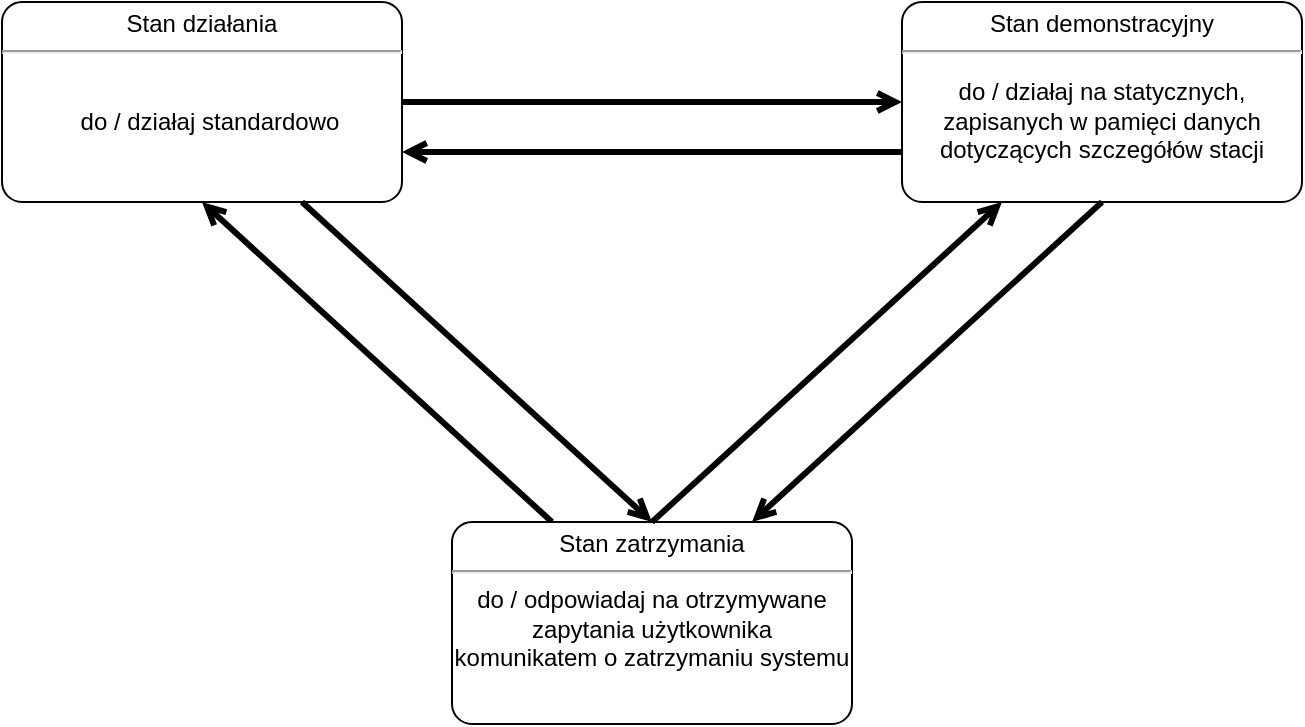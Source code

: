 <mxfile version="15.6.8" type="device" pages="4"><diagram id="zurdXbeq2Mb-sg2ezFU5" name="Page-1"><mxGraphModel dx="1422" dy="752" grid="1" gridSize="10" guides="1" tooltips="1" connect="1" arrows="1" fold="1" page="1" pageScale="1" pageWidth="827" pageHeight="1169" math="0" shadow="0"><root><mxCell id="0"/><mxCell id="1" parent="0"/><mxCell id="1fx2gcgWyDhE6fVweMPn-5" value="" style="rounded=1;orthogonalLoop=1;jettySize=auto;html=1;endArrow=open;endFill=0;strokeWidth=3;fontSize=12;entryX=0;entryY=0.5;entryDx=0;entryDy=0;entryPerimeter=0;exitX=1;exitY=0.5;exitDx=0;exitDy=0;exitPerimeter=0;" parent="1" source="1fx2gcgWyDhE6fVweMPn-3" target="1fx2gcgWyDhE6fVweMPn-6" edge="1"><mxGeometry relative="1" as="geometry"><mxPoint x="494" y="190" as="targetPoint"/><mxPoint x="330" y="180" as="sourcePoint"/></mxGeometry></mxCell><mxCell id="1fx2gcgWyDhE6fVweMPn-3" value="&lt;p style=&quot;margin: 0px ; margin-top: 4px ; text-align: center&quot;&gt;Stan działania&lt;br&gt;&lt;/p&gt;&lt;hr&gt;&lt;p&gt;&lt;/p&gt;&lt;p style=&quot;margin: 0px ; margin-left: 8px ; text-align: left&quot;&gt;&lt;br&gt;&lt;/p&gt;&lt;p style=&quot;margin: 0px 0px 0px 8px&quot; align=&quot;center&quot;&gt;do / działaj standardowo&lt;br&gt;&lt;/p&gt;" style="shape=mxgraph.sysml.simpleState;html=1;overflow=fill;whiteSpace=wrap;align=center;" parent="1" vertex="1"><mxGeometry x="89" y="140" width="200" height="100" as="geometry"/></mxCell><mxCell id="1fx2gcgWyDhE6fVweMPn-6" value="&lt;p style=&quot;margin: 0px ; margin-top: 4px ; text-align: center&quot;&gt;Stan demonstracyjny&lt;br&gt;&lt;/p&gt;&lt;hr&gt;&lt;p&gt;&lt;/p&gt;&lt;div align=&quot;center&quot;&gt;do / działaj na statycznych, zapisanych w pamięci danych dotyczących szczegółów stacji&lt;/div&gt;" style="shape=mxgraph.sysml.simpleState;html=1;overflow=fill;whiteSpace=wrap;align=center;" parent="1" vertex="1"><mxGeometry x="539" y="140" width="200" height="100" as="geometry"/></mxCell><mxCell id="1fx2gcgWyDhE6fVweMPn-9" value="" style="rounded=1;orthogonalLoop=1;jettySize=auto;html=1;endArrow=open;endFill=0;strokeWidth=3;fontSize=12;exitX=0.25;exitY=0;exitDx=0;exitDy=0;exitPerimeter=0;entryX=0.5;entryY=1;entryDx=0;entryDy=0;entryPerimeter=0;" parent="1" source="1fx2gcgWyDhE6fVweMPn-7" target="1fx2gcgWyDhE6fVweMPn-3" edge="1"><mxGeometry x="0.129" y="24" relative="1" as="geometry"><mxPoint x="-1" as="offset"/></mxGeometry></mxCell><mxCell id="1fx2gcgWyDhE6fVweMPn-7" value="&lt;p style=&quot;margin: 0px ; margin-top: 4px ; text-align: center&quot;&gt;Stan zatrzymania&lt;/p&gt;&lt;hr&gt;do / odpowiadaj na otrzymywane zapytania użytkownika&lt;div&gt;komunikatem o zatrzymaniu systemu&lt;/div&gt;" style="shape=mxgraph.sysml.simpleState;html=1;overflow=fill;whiteSpace=wrap;align=center;" parent="1" vertex="1"><mxGeometry x="314" y="400" width="200" height="101" as="geometry"/></mxCell><mxCell id="1fx2gcgWyDhE6fVweMPn-8" value="" style="rounded=1;orthogonalLoop=1;jettySize=auto;html=1;endArrow=open;endFill=0;strokeWidth=3;fontSize=12;entryX=0.75;entryY=0;entryDx=0;entryDy=0;entryPerimeter=0;exitX=0.5;exitY=1;exitDx=0;exitDy=0;exitPerimeter=0;" parent="1" source="1fx2gcgWyDhE6fVweMPn-6" target="1fx2gcgWyDhE6fVweMPn-7" edge="1"><mxGeometry x="-0.143" y="26" relative="1" as="geometry"><mxPoint x="464" y="200" as="targetPoint"/><mxPoint x="384" y="200" as="sourcePoint"/><mxPoint as="offset"/></mxGeometry></mxCell><mxCell id="sGEqOvzx0EAbOLKnuhFF-1" value="" style="rounded=1;orthogonalLoop=1;jettySize=auto;html=1;endArrow=open;endFill=0;strokeWidth=3;fontSize=12;entryX=0.25;entryY=1;entryDx=0;entryDy=0;entryPerimeter=0;exitX=0.5;exitY=0;exitDx=0;exitDy=0;exitPerimeter=0;horizontal=1;" parent="1" source="1fx2gcgWyDhE6fVweMPn-7" target="1fx2gcgWyDhE6fVweMPn-6" edge="1"><mxGeometry x="0.157" y="24" relative="1" as="geometry"><mxPoint x="549" y="180" as="targetPoint"/><mxPoint x="299" y="182.5" as="sourcePoint"/><mxPoint x="-1" as="offset"/></mxGeometry></mxCell><mxCell id="sGEqOvzx0EAbOLKnuhFF-3" value="" style="rounded=1;orthogonalLoop=1;jettySize=auto;html=1;endArrow=open;endFill=0;strokeWidth=3;fontSize=12;entryX=1;entryY=0.75;entryDx=0;entryDy=0;entryPerimeter=0;exitX=0;exitY=0.75;exitDx=0;exitDy=0;exitPerimeter=0;" parent="1" source="1fx2gcgWyDhE6fVweMPn-6" target="1fx2gcgWyDhE6fVweMPn-3" edge="1"><mxGeometry relative="1" as="geometry"><mxPoint x="549" y="180" as="targetPoint"/><mxPoint x="299" y="180" as="sourcePoint"/></mxGeometry></mxCell><mxCell id="sGEqOvzx0EAbOLKnuhFF-5" value="" style="rounded=1;orthogonalLoop=1;jettySize=auto;html=1;endArrow=open;endFill=0;strokeWidth=3;fontSize=12;entryX=0.5;entryY=0;entryDx=0;entryDy=0;entryPerimeter=0;exitX=0.75;exitY=1;exitDx=0;exitDy=0;exitPerimeter=0;" parent="1" source="1fx2gcgWyDhE6fVweMPn-3" target="1fx2gcgWyDhE6fVweMPn-7" edge="1"><mxGeometry x="-0.268" y="27" relative="1" as="geometry"><mxPoint x="474" y="410" as="targetPoint"/><mxPoint x="649" y="270" as="sourcePoint"/><mxPoint as="offset"/></mxGeometry></mxCell></root></mxGraphModel></diagram><diagram name="Zamówienie" id="HH_i5cNRnfnZwxnmjGR4"><mxGraphModel dx="1422" dy="763" grid="1" gridSize="10" guides="1" tooltips="1" connect="1" arrows="1" fold="1" page="1" pageScale="1" pageWidth="850" pageHeight="1100" math="0" shadow="0"><root><mxCell id="0"/><mxCell id="1" parent="0"/><mxCell id="8_Uiy-fzDY8Z_N_9lEr2-1" value="" style="ellipse;fillColor=#000000;strokeColor=none;" parent="1" vertex="1"><mxGeometry x="80" y="155" width="30" height="30" as="geometry"/></mxCell><mxCell id="8_Uiy-fzDY8Z_N_9lEr2-2" value="" style="ellipse;html=1;shape=endState;fillColor=#000000;strokeColor=#000000;" parent="1" vertex="1"><mxGeometry x="130" y="280" width="30" height="30" as="geometry"/></mxCell><mxCell id="8_Uiy-fzDY8Z_N_9lEr2-11" value="&lt;p style=&quot;margin: 0px ; margin-top: 4px ; text-align: center&quot;&gt;Utworzone&lt;/p&gt;&lt;hr&gt;&lt;p&gt;&lt;/p&gt;&lt;p style=&quot;margin: 0px ; margin-left: 8px ; text-align: left&quot;&gt;do / wyświetl zamówienie klientowi&lt;br&gt;&lt;/p&gt;" style="shape=mxgraph.sysml.simpleState;html=1;overflow=fill;whiteSpace=wrap;align=center;" parent="1" vertex="1"><mxGeometry x="250" y="120" width="200" height="100" as="geometry"/></mxCell><mxCell id="8_Uiy-fzDY8Z_N_9lEr2-14" value="Utwórz zamówienie" style="edgeStyle=orthogonalEdgeStyle;html=1;endArrow=open;endSize=12;strokeWidth=3;verticalAlign=bottom;exitX=1;exitY=0.5;exitDx=0;exitDy=0;fontSize=13;" parent="1" source="8_Uiy-fzDY8Z_N_9lEr2-1" target="8_Uiy-fzDY8Z_N_9lEr2-11" edge="1"><mxGeometry x="-0.077" y="5" width="160" relative="1" as="geometry"><mxPoint x="140" y="149.5" as="sourcePoint"/><mxPoint x="300" y="149.5" as="targetPoint"/><mxPoint as="offset"/></mxGeometry></mxCell><mxCell id="8_Uiy-fzDY8Z_N_9lEr2-16" value="Zamówienie" style="text;html=1;strokeColor=none;fillColor=none;align=center;verticalAlign=middle;whiteSpace=wrap;rounded=0;fontStyle=1;fontSize=20;" parent="1" vertex="1"><mxGeometry x="405" y="60" width="40" height="20" as="geometry"/></mxCell><mxCell id="8_Uiy-fzDY8Z_N_9lEr2-17" value="&lt;p style=&quot;margin: 4px 0px 0px ; text-align: center ; font-size: 12px&quot;&gt;Przyjęte do realizacji&lt;/p&gt;&lt;hr style=&quot;font-size: 12px&quot;&gt;&lt;p style=&quot;font-size: 12px&quot;&gt;&lt;/p&gt;&lt;p style=&quot;margin: 0px 0px 0px 8px ; text-align: left ; font-size: 12px&quot;&gt;entry / StanZamówienia = Realizowane&lt;br&gt;&lt;/p&gt;&lt;p style=&quot;margin: 0px 0px 0px 8px ; text-align: left ; font-size: 12px&quot;&gt;do / wyświetl jako realizowane&lt;br&gt;&lt;/p&gt;" style="shape=mxgraph.sysml.simpleState;html=1;overflow=fill;whiteSpace=wrap;align=center;fontSize=12;" parent="1" vertex="1"><mxGeometry x="595" y="290" width="225" height="100" as="geometry"/></mxCell><mxCell id="8_Uiy-fzDY8Z_N_9lEr2-18" value="&lt;p style=&quot;margin: 4px 0px 0px; text-align: center; font-size: 12px;&quot;&gt;Złożone&lt;/p&gt;&lt;hr style=&quot;font-size: 12px;&quot;&gt;&lt;p style=&quot;font-size: 12px;&quot;&gt;&lt;/p&gt;&lt;p style=&quot;margin: 0px 0px 0px 8px; text-align: left; font-size: 12px;&quot;&gt;entry / dodaj do bazy,&amp;nbsp;&lt;/p&gt;&lt;p style=&quot;margin: 0px 0px 0px 8px; text-align: left; font-size: 12px;&quot;&gt;StanZamówienia = Niezrealizowane&lt;br style=&quot;font-size: 12px;&quot;&gt;do / wyświetl jako oczekujące&lt;br style=&quot;font-size: 12px;&quot;&gt;&lt;/p&gt;" style="shape=mxgraph.sysml.simpleState;html=1;overflow=fill;whiteSpace=wrap;align=center;fontSize=12;" parent="1" vertex="1"><mxGeometry x="600" y="120" width="220" height="100" as="geometry"/></mxCell><mxCell id="8_Uiy-fzDY8Z_N_9lEr2-19" value="Wyślij zamówienie" style="edgeStyle=none;html=1;endArrow=open;endSize=12;strokeWidth=3;verticalAlign=bottom;fontSize=13;" parent="1" source="8_Uiy-fzDY8Z_N_9lEr2-11" target="8_Uiy-fzDY8Z_N_9lEr2-18" edge="1"><mxGeometry x="-0.053" width="160" relative="1" as="geometry"><mxPoint x="430" y="149.5" as="sourcePoint"/><mxPoint x="590.0" y="149.5" as="targetPoint"/><mxPoint as="offset"/></mxGeometry></mxCell><mxCell id="8_Uiy-fzDY8Z_N_9lEr2-20" value="Anuluj zamówienie" style="edgeStyle=orthogonalEdgeStyle;html=1;endArrow=open;endSize=12;strokeWidth=3;verticalAlign=bottom;fontSize=13;" parent="1" source="8_Uiy-fzDY8Z_N_9lEr2-11" target="8_Uiy-fzDY8Z_N_9lEr2-2" edge="1"><mxGeometry x="0.184" width="160" relative="1" as="geometry"><mxPoint x="430" y="190" as="sourcePoint"/><mxPoint x="590.0" y="190" as="targetPoint"/><Array as="points"><mxPoint x="360" y="295"/></Array><mxPoint as="offset"/></mxGeometry></mxCell><mxCell id="8_Uiy-fzDY8Z_N_9lEr2-22" value="Odbierz zamówienie" style="edgeStyle=none;html=1;endArrow=open;endSize=12;strokeWidth=3;verticalAlign=bottom;fontSize=13;entryX=0.5;entryY=0;entryDx=0;entryDy=0;entryPerimeter=0;" parent="1" target="8_Uiy-fzDY8Z_N_9lEr2-17" edge="1"><mxGeometry width="160" relative="1" as="geometry"><mxPoint x="705.0" y="220" as="sourcePoint"/><mxPoint x="590.0" y="330" as="targetPoint"/></mxGeometry></mxCell><mxCell id="8_Uiy-fzDY8Z_N_9lEr2-23" value="Odrzuć zamówienie" style="edgeStyle=orthogonalEdgeStyle;html=1;endArrow=open;endSize=12;strokeWidth=3;verticalAlign=bottom;fontSize=13;exitX=0;exitY=0.75;exitDx=0;exitDy=0;exitPerimeter=0;" parent="1" source="8_Uiy-fzDY8Z_N_9lEr2-18" target="8_Uiy-fzDY8Z_N_9lEr2-24" edge="1"><mxGeometry width="160" relative="1" as="geometry"><mxPoint x="430" y="230" as="sourcePoint"/><mxPoint x="130" y="310" as="targetPoint"/><Array as="points"><mxPoint x="520" y="195"/><mxPoint x="520" y="390"/></Array></mxGeometry></mxCell><mxCell id="8_Uiy-fzDY8Z_N_9lEr2-24" value="&lt;p style=&quot;margin: 4px 0px 0px ; text-align: center ; font-size: 12px&quot;&gt;Niezrealizowane&lt;/p&gt;&lt;hr style=&quot;font-size: 12px&quot;&gt;&lt;p style=&quot;font-size: 12px&quot;&gt;&lt;/p&gt;&lt;p style=&quot;margin: 0px 0px 0px 8px ; text-align: left ; font-size: 12px&quot;&gt;entry / StanZamówienia = Odrzucone,&lt;/p&gt;&lt;p style=&quot;margin: 0px 0px 0px 8px ; text-align: left ; font-size: 12px&quot;&gt;wysłanie powiadomienia&lt;/p&gt;&lt;p style=&quot;margin: 0px 0px 0px 8px ; text-align: left ; font-size: 12px&quot;&gt;do / wyświetl jako niezrealizowane&lt;br&gt;&lt;/p&gt;" style="shape=mxgraph.sysml.simpleState;html=1;overflow=fill;whiteSpace=wrap;align=center;fontSize=12;" parent="1" vertex="1"><mxGeometry x="240" y="350" width="220" height="100" as="geometry"/></mxCell><mxCell id="8_Uiy-fzDY8Z_N_9lEr2-25" value="&lt;p style=&quot;margin: 0px ; margin-top: 4px ; text-align: center&quot;&gt;Zrealizowane&lt;/p&gt;&lt;hr&gt;&lt;p&gt;&lt;/p&gt;&lt;p style=&quot;margin: 0px ; margin-left: 8px ; text-align: left&quot;&gt;entry / StanZamówienia = Zrealizowane&lt;br&gt;do / wyświetl jako zrealizowane&lt;br&gt;&lt;/p&gt;" style="shape=mxgraph.sysml.simpleState;html=1;overflow=fill;whiteSpace=wrap;align=center;fontSize=12;" parent="1" vertex="1"><mxGeometry x="240" y="470" width="220" height="100" as="geometry"/></mxCell><mxCell id="8_Uiy-fzDY8Z_N_9lEr2-26" value="Zrealizuj zamówienie" style="edgeStyle=orthogonalEdgeStyle;html=1;endArrow=open;endSize=12;strokeWidth=3;verticalAlign=bottom;fontSize=13;" parent="1" source="8_Uiy-fzDY8Z_N_9lEr2-17" target="8_Uiy-fzDY8Z_N_9lEr2-25" edge="1"><mxGeometry x="0.333" width="160" relative="1" as="geometry"><mxPoint x="430" y="430" as="sourcePoint"/><mxPoint x="590.0" y="430" as="targetPoint"/><Array as="points"><mxPoint x="705" y="520"/></Array><mxPoint as="offset"/></mxGeometry></mxCell><mxCell id="8_Uiy-fzDY8Z_N_9lEr2-27" value="Usuń z bazy" style="edgeStyle=orthogonalEdgeStyle;html=1;endArrow=open;endSize=12;strokeWidth=3;verticalAlign=bottom;fontSize=13;" parent="1" source="8_Uiy-fzDY8Z_N_9lEr2-24" target="8_Uiy-fzDY8Z_N_9lEr2-2" edge="1"><mxGeometry x="0.278" y="-15" width="160" relative="1" as="geometry"><mxPoint x="430" y="430" as="sourcePoint"/><mxPoint x="590.0" y="430" as="targetPoint"/><Array as="points"><mxPoint x="145" y="400"/></Array><mxPoint x="-15" y="-15" as="offset"/></mxGeometry></mxCell><mxCell id="8_Uiy-fzDY8Z_N_9lEr2-28" value="Usuń z bazy" style="edgeStyle=orthogonalEdgeStyle;html=1;endArrow=open;endSize=12;strokeWidth=3;verticalAlign=bottom;fontSize=12;" parent="1" source="8_Uiy-fzDY8Z_N_9lEr2-25" target="8_Uiy-fzDY8Z_N_9lEr2-2" edge="1"><mxGeometry width="160" relative="1" as="geometry"><mxPoint x="430" y="330" as="sourcePoint"/><mxPoint x="590.0" y="330" as="targetPoint"/><Array as="points"><mxPoint x="90" y="520"/><mxPoint x="90" y="295"/></Array></mxGeometry></mxCell><mxCell id="8_Uiy-fzDY8Z_N_9lEr2-29" value="Odrzuć zamówienie" style="edgeStyle=orthogonalEdgeStyle;html=1;endArrow=open;endSize=12;strokeWidth=3;verticalAlign=bottom;fontSize=13;entryX=1.004;entryY=0.646;entryDx=0;entryDy=0;entryPerimeter=0;" parent="1" source="8_Uiy-fzDY8Z_N_9lEr2-17" target="8_Uiy-fzDY8Z_N_9lEr2-24" edge="1"><mxGeometry width="160" relative="1" as="geometry"><mxPoint x="430" y="330" as="sourcePoint"/><mxPoint x="590.0" y="330" as="targetPoint"/><Array as="points"><mxPoint x="680" y="415"/></Array></mxGeometry></mxCell></root></mxGraphModel></diagram><diagram name="Restauracja" id="-pL8bpSA_VcWw9PatFZr"><mxGraphModel dx="1422" dy="763" grid="1" gridSize="10" guides="1" tooltips="1" connect="1" arrows="1" fold="1" page="1" pageScale="1" pageWidth="850" pageHeight="1100" math="0" shadow="0"><root><mxCell id="SqbrIzTWAQckG7j6Iwcm-0"/><mxCell id="SqbrIzTWAQckG7j6Iwcm-1" parent="SqbrIzTWAQckG7j6Iwcm-0"/><mxCell id="SqbrIzTWAQckG7j6Iwcm-2" value="" style="ellipse;fillColor=#000000;strokeColor=none;" parent="SqbrIzTWAQckG7j6Iwcm-1" vertex="1"><mxGeometry x="45" y="170" width="30" height="30" as="geometry"/></mxCell><mxCell id="SqbrIzTWAQckG7j6Iwcm-3" value="" style="ellipse;html=1;shape=endState;fillColor=#000000;strokeColor=#000000;" parent="SqbrIzTWAQckG7j6Iwcm-1" vertex="1"><mxGeometry x="775" y="170" width="30" height="30" as="geometry"/></mxCell><mxCell id="SqbrIzTWAQckG7j6Iwcm-4" value="&lt;p style=&quot;margin: 0px ; margin-top: 4px ; text-align: center&quot;&gt;Nieaktywna&lt;/p&gt;&lt;hr&gt;&lt;p&gt;&lt;/p&gt;&lt;p style=&quot;margin: 0px ; margin-left: 8px ; text-align: left&quot;&gt;entry / dodaj do bazy,&amp;nbsp;&lt;/p&gt;&lt;p style=&quot;margin: 0px ; margin-left: 8px ; text-align: left&quot;&gt;&lt;span&gt;Stan = Nieaktywna&lt;/span&gt;&lt;/p&gt;&lt;p style=&quot;margin: 0px ; margin-left: 8px ; text-align: left&quot;&gt;do / wyświetl jako do aktywacji adminowi&lt;/p&gt;&lt;p style=&quot;margin: 0px ; margin-left: 8px ; text-align: left&quot;&gt;exit / wyślij powiadomienie do restauracji&lt;/p&gt;" style="shape=mxgraph.sysml.simpleState;html=1;overflow=fill;whiteSpace=wrap;align=center;" parent="SqbrIzTWAQckG7j6Iwcm-1" vertex="1"><mxGeometry x="160" y="160" width="220" height="140" as="geometry"/></mxCell><mxCell id="SqbrIzTWAQckG7j6Iwcm-5" value="Dodaj restaurację" style="edgeStyle=orthogonalEdgeStyle;html=1;endArrow=open;endSize=12;strokeWidth=3;verticalAlign=bottom;exitX=1;exitY=0.5;exitDx=0;exitDy=0;fontSize=13;" parent="SqbrIzTWAQckG7j6Iwcm-1" source="SqbrIzTWAQckG7j6Iwcm-2" target="SqbrIzTWAQckG7j6Iwcm-4" edge="1"><mxGeometry x="-0.176" y="15" width="160" relative="1" as="geometry"><mxPoint x="145" y="269.5" as="sourcePoint"/><mxPoint x="305" y="269.5" as="targetPoint"/><mxPoint as="offset"/><Array as="points"><mxPoint x="175" y="185"/><mxPoint x="175" y="185"/></Array></mxGeometry></mxCell><mxCell id="SqbrIzTWAQckG7j6Iwcm-6" value="Restauracja" style="text;html=1;strokeColor=none;fillColor=none;align=center;verticalAlign=middle;whiteSpace=wrap;rounded=0;fontStyle=1;fontSize=20;labelPosition=center;verticalLabelPosition=middle;" parent="SqbrIzTWAQckG7j6Iwcm-1" vertex="1"><mxGeometry x="405" y="60" width="40" height="20" as="geometry"/></mxCell><mxCell id="SqbrIzTWAQckG7j6Iwcm-7" value="&lt;p style=&quot;margin: 4px 0px 0px ; text-align: center ; font-size: 12px&quot;&gt;Aktywna&lt;/p&gt;&lt;hr style=&quot;font-size: 12px&quot;&gt;&lt;p style=&quot;font-size: 12px&quot;&gt;&lt;/p&gt;&lt;p style=&quot;margin: 0px 0px 0px 8px ; text-align: left ; font-size: 12px&quot;&gt;entry / Stan = Aktywna&lt;/p&gt;&lt;p style=&quot;margin: 0px 0px 0px 8px ; text-align: left ; font-size: 12px&quot;&gt;do /&amp;nbsp; wyświetl klientom,&lt;br&gt;&lt;/p&gt;&lt;p style=&quot;margin: 0px 0px 0px 8px ; text-align: left ; font-size: 12px&quot;&gt;przyjmuj i realizuj zamówienia&lt;/p&gt;" style="shape=mxgraph.sysml.simpleState;html=1;overflow=fill;whiteSpace=wrap;align=center;fontSize=12;" parent="SqbrIzTWAQckG7j6Iwcm-1" vertex="1"><mxGeometry x="540.0" y="280" width="210" height="100" as="geometry"/></mxCell><mxCell id="SqbrIzTWAQckG7j6Iwcm-8" value="Aktywuj restaurację" style="edgeStyle=orthogonalEdgeStyle;html=1;endArrow=open;endSize=12;strokeWidth=3;verticalAlign=bottom;fontSize=13;labelBackgroundColor=none;" parent="SqbrIzTWAQckG7j6Iwcm-1" source="SqbrIzTWAQckG7j6Iwcm-4" target="SqbrIzTWAQckG7j6Iwcm-7" edge="1"><mxGeometry y="10" width="160" relative="1" as="geometry"><mxPoint x="345" y="310" as="sourcePoint"/><mxPoint x="595.0" y="269.5" as="targetPoint"/><mxPoint as="offset"/><Array as="points"><mxPoint x="470" y="290"/><mxPoint x="470" y="290"/></Array></mxGeometry></mxCell><mxCell id="SqbrIzTWAQckG7j6Iwcm-9" value="Zablokuj restaurację" style="edgeStyle=none;html=1;endArrow=open;endSize=12;strokeWidth=3;verticalAlign=bottom;fontSize=13;" parent="SqbrIzTWAQckG7j6Iwcm-1" source="SqbrIzTWAQckG7j6Iwcm-7" target="SqbrIzTWAQckG7j6Iwcm-11" edge="1"><mxGeometry x="0.333" y="-45" width="160" relative="1" as="geometry"><mxPoint x="375" y="460" as="sourcePoint"/><mxPoint x="535" y="460" as="targetPoint"/><mxPoint as="offset"/><Array as="points"><mxPoint x="645" y="400"/></Array></mxGeometry></mxCell><mxCell id="SqbrIzTWAQckG7j6Iwcm-10" value="&lt;div&gt;Usuń restaurację&lt;/div&gt;" style="edgeStyle=orthogonalEdgeStyle;html=1;endArrow=open;endSize=12;strokeWidth=3;verticalAlign=bottom;entryX=0.5;entryY=1;entryDx=0;entryDy=0;fontSize=13;" parent="SqbrIzTWAQckG7j6Iwcm-1" source="SqbrIzTWAQckG7j6Iwcm-7" target="SqbrIzTWAQckG7j6Iwcm-3" edge="1"><mxGeometry x="0.333" y="60" width="160" relative="1" as="geometry"><mxPoint x="735" y="250" as="sourcePoint"/><mxPoint x="895" y="250" as="targetPoint"/><mxPoint as="offset"/><Array as="points"><mxPoint x="790" y="340"/></Array></mxGeometry></mxCell><mxCell id="SqbrIzTWAQckG7j6Iwcm-11" value="&lt;p style=&quot;margin: 4px 0px 0px ; text-align: center ; font-size: 12px&quot;&gt;Zablokowana&lt;/p&gt;&lt;hr style=&quot;font-size: 12px&quot;&gt;&lt;p style=&quot;font-size: 12px&quot;&gt;&lt;/p&gt;&lt;p style=&quot;margin: 0px 0px 0px 8px ; text-align: left ; font-size: 12px&quot;&gt;entry / Stan = Zablokowana,&lt;/p&gt;&lt;p style=&quot;margin: 0px 0px 0px 8px ; text-align: left ; font-size: 12px&quot;&gt;wyślij powiadomienie do restauracji&lt;br&gt;&lt;/p&gt;&lt;p style=&quot;margin: 0px 0px 0px 8px ; text-align: left ; font-size: 12px&quot;&gt;exit / wyślij powiadomienie do restauracji&lt;/p&gt;" style="shape=mxgraph.sysml.simpleState;html=1;overflow=fill;whiteSpace=wrap;align=center;fontSize=12;" parent="SqbrIzTWAQckG7j6Iwcm-1" vertex="1"><mxGeometry x="540.0" y="440" width="210" height="100" as="geometry"/></mxCell><mxCell id="SqbrIzTWAQckG7j6Iwcm-12" value="&lt;div&gt;Usuń restaurację&lt;/div&gt;" style="edgeStyle=orthogonalEdgeStyle;html=1;endArrow=open;endSize=12;strokeWidth=3;verticalAlign=bottom;entryX=0;entryY=0.5;entryDx=0;entryDy=0;fontSize=13;" parent="SqbrIzTWAQckG7j6Iwcm-1" source="SqbrIzTWAQckG7j6Iwcm-4" target="SqbrIzTWAQckG7j6Iwcm-3" edge="1"><mxGeometry x="-0.333" width="160" relative="1" as="geometry"><mxPoint x="315" y="380" as="sourcePoint"/><mxPoint x="675" y="190" as="targetPoint"/><mxPoint as="offset"/><Array as="points"><mxPoint x="555" y="185"/><mxPoint x="555" y="185"/></Array></mxGeometry></mxCell><mxCell id="SqbrIzTWAQckG7j6Iwcm-13" value="" style="edgeStyle=orthogonalEdgeStyle;html=1;endArrow=open;endSize=12;strokeWidth=3;verticalAlign=bottom;entryX=0.5;entryY=1;entryDx=0;entryDy=0;fontSize=13;endFill=0;" parent="SqbrIzTWAQckG7j6Iwcm-1" source="SqbrIzTWAQckG7j6Iwcm-11" target="SqbrIzTWAQckG7j6Iwcm-3" edge="1"><mxGeometry x="-0.722" y="25" width="160" relative="1" as="geometry"><mxPoint x="745" y="480" as="sourcePoint"/><mxPoint x="905" y="480" as="targetPoint"/><Array as="points"><mxPoint x="790" y="500"/></Array><mxPoint x="-1" as="offset"/></mxGeometry></mxCell><mxCell id="SqbrIzTWAQckG7j6Iwcm-14" value="Dezaktywuj restaurację" style="edgeStyle=orthogonalEdgeStyle;html=1;endArrow=open;endSize=12;strokeWidth=3;verticalAlign=bottom;fontSize=13;" parent="SqbrIzTWAQckG7j6Iwcm-1" source="SqbrIzTWAQckG7j6Iwcm-7" target="SqbrIzTWAQckG7j6Iwcm-15" edge="1"><mxGeometry width="160" relative="1" as="geometry"><mxPoint x="375" y="440" as="sourcePoint"/><mxPoint x="375" y="480" as="targetPoint"/><Array as="points"><mxPoint x="530" y="350"/><mxPoint x="530" y="350"/></Array></mxGeometry></mxCell><mxCell id="SqbrIzTWAQckG7j6Iwcm-15" value="&lt;p style=&quot;margin: 4px 0px 0px; text-align: center; font-size: 12px;&quot;&gt;Dezaktywowana&lt;/p&gt;&lt;hr style=&quot;font-size: 12px;&quot;&gt;&lt;p style=&quot;font-size: 12px;&quot;&gt;&lt;/p&gt;&lt;p style=&quot;margin: 0px 0px 0px 8px; text-align: left; font-size: 12px;&quot;&gt;entry / Stan = Dezaktywowana&lt;br style=&quot;font-size: 12px;&quot;&gt;&lt;/p&gt;" style="shape=mxgraph.sysml.simpleState;html=1;overflow=fill;whiteSpace=wrap;align=center;fontSize=12;" parent="SqbrIzTWAQckG7j6Iwcm-1" vertex="1"><mxGeometry x="160" y="330" width="200" height="70" as="geometry"/></mxCell><mxCell id="SqbrIzTWAQckG7j6Iwcm-16" value="Aktywuj restaurację" style="edgeStyle=orthogonalEdgeStyle;html=1;endArrow=open;endSize=12;strokeWidth=3;verticalAlign=bottom;fontSize=13;" parent="SqbrIzTWAQckG7j6Iwcm-1" source="SqbrIzTWAQckG7j6Iwcm-15" target="SqbrIzTWAQckG7j6Iwcm-7" edge="1"><mxGeometry x="-0.038" y="-21" width="160" relative="1" as="geometry"><mxPoint x="325" y="390" as="sourcePoint"/><mxPoint x="505" y="330" as="targetPoint"/><Array as="points"><mxPoint x="510" y="365"/><mxPoint x="510" y="365"/></Array><mxPoint as="offset"/></mxGeometry></mxCell><mxCell id="SqbrIzTWAQckG7j6Iwcm-17" value="" style="edgeStyle=orthogonalEdgeStyle;html=1;endArrow=open;endSize=12;strokeWidth=3;verticalAlign=bottom;fontSize=13;endFill=0;entryX=0.5;entryY=1;entryDx=0;entryDy=0;" parent="SqbrIzTWAQckG7j6Iwcm-1" source="SqbrIzTWAQckG7j6Iwcm-15" target="SqbrIzTWAQckG7j6Iwcm-3" edge="1"><mxGeometry width="160" relative="1" as="geometry"><mxPoint x="245" y="480" as="sourcePoint"/><mxPoint x="795" y="440" as="targetPoint"/><Array as="points"><mxPoint x="260" y="560"/><mxPoint x="790" y="560"/></Array></mxGeometry></mxCell><mxCell id="SqbrIzTWAQckG7j6Iwcm-18" value="Odblokuj restaurację" style="edgeStyle=none;html=1;endArrow=open;endSize=12;strokeWidth=3;verticalAlign=bottom;fontSize=13;exitX=0.75;exitY=0;exitDx=0;exitDy=0;exitPerimeter=0;entryX=0.75;entryY=1;entryDx=0;entryDy=0;entryPerimeter=0;" parent="SqbrIzTWAQckG7j6Iwcm-1" source="SqbrIzTWAQckG7j6Iwcm-11" target="SqbrIzTWAQckG7j6Iwcm-7" edge="1"><mxGeometry x="-0.333" y="-22" width="160" relative="1" as="geometry"><mxPoint x="765" y="400" as="sourcePoint"/><mxPoint x="925" y="400" as="targetPoint"/><mxPoint x="1" as="offset"/></mxGeometry></mxCell></root></mxGraphModel></diagram><diagram name="Reklamacja" id="GHDhqGawcDOK1gKks74a"><mxGraphModel dx="1422" dy="763" grid="1" gridSize="10" guides="1" tooltips="1" connect="1" arrows="1" fold="1" page="1" pageScale="1" pageWidth="850" pageHeight="1100" math="0" shadow="0"><root><mxCell id="h95kVBEIuXUzEpSHVIKp-0"/><mxCell id="h95kVBEIuXUzEpSHVIKp-1" parent="h95kVBEIuXUzEpSHVIKp-0"/><mxCell id="iB7Vwhff7vRSIdkO_nz1-0" value="" style="ellipse;fillColor=#000000;strokeColor=none;" parent="h95kVBEIuXUzEpSHVIKp-1" vertex="1"><mxGeometry x="30" y="140" width="30" height="30" as="geometry"/></mxCell><mxCell id="iB7Vwhff7vRSIdkO_nz1-1" value="" style="ellipse;html=1;shape=endState;fillColor=#000000;strokeColor=#000000;" parent="h95kVBEIuXUzEpSHVIKp-1" vertex="1"><mxGeometry x="770" y="140" width="30" height="30" as="geometry"/></mxCell><mxCell id="iB7Vwhff7vRSIdkO_nz1-2" value="&lt;p style=&quot;margin: 0px ; margin-top: 4px ; text-align: center&quot;&gt;Otwarta&lt;/p&gt;&lt;hr&gt;&lt;p&gt;&lt;/p&gt;&lt;p style=&quot;margin: 0px ; margin-left: 8px ; text-align: left&quot;&gt;entry / Otwarta = true, dodaj do bazy&lt;/p&gt;&lt;p style=&quot;margin: 0px ; margin-left: 8px ; text-align: left&quot;&gt;do / wyświetl jako otwarta&lt;/p&gt;" style="shape=mxgraph.sysml.simpleState;html=1;overflow=fill;whiteSpace=wrap;align=center;" parent="h95kVBEIuXUzEpSHVIKp-1" vertex="1"><mxGeometry x="180" y="200" width="200" height="100" as="geometry"/></mxCell><mxCell id="iB7Vwhff7vRSIdkO_nz1-3" value="Utwórz reklamację" style="edgeStyle=orthogonalEdgeStyle;html=1;endArrow=open;endSize=12;strokeWidth=3;verticalAlign=bottom;fontSize=13;" parent="h95kVBEIuXUzEpSHVIKp-1" source="iB7Vwhff7vRSIdkO_nz1-0" target="iB7Vwhff7vRSIdkO_nz1-2" edge="1"><mxGeometry x="0.349" y="10" width="160" relative="1" as="geometry"><mxPoint x="140" y="229.5" as="sourcePoint"/><mxPoint x="300" y="229.5" as="targetPoint"/><Array as="points"><mxPoint x="45" y="250"/></Array><mxPoint as="offset"/></mxGeometry></mxCell><mxCell id="iB7Vwhff7vRSIdkO_nz1-4" value="Reklamacja" style="text;html=1;strokeColor=none;fillColor=none;align=center;verticalAlign=middle;whiteSpace=wrap;rounded=0;fontStyle=1;fontSize=20;" parent="h95kVBEIuXUzEpSHVIKp-1" vertex="1"><mxGeometry x="405" y="60" width="40" height="20" as="geometry"/></mxCell><mxCell id="iB7Vwhff7vRSIdkO_nz1-6" value="&lt;p style=&quot;margin: 4px 0px 0px ; text-align: center ; font-size: 12px&quot;&gt;Zamknięta&lt;/p&gt;&lt;hr style=&quot;font-size: 12px&quot;&gt;&lt;p style=&quot;font-size: 12px&quot;&gt;&lt;/p&gt;&lt;p style=&quot;margin: 0px 0px 0px 8px ; text-align: left ; font-size: 12px&quot;&gt;&lt;span&gt;entry / Otwarta = false&lt;br&gt;&lt;/span&gt;&lt;/p&gt;&lt;p style=&quot;margin: 0px 0px 0px 8px ; text-align: left ; font-size: 12px&quot;&gt;&lt;span&gt;do / wyświetl jako zamknięta&lt;/span&gt;&lt;/p&gt;" style="shape=mxgraph.sysml.simpleState;html=1;overflow=fill;whiteSpace=wrap;align=center;fontSize=12;" parent="h95kVBEIuXUzEpSHVIKp-1" vertex="1"><mxGeometry x="480" y="200" width="210" height="100" as="geometry"/></mxCell><mxCell id="iB7Vwhff7vRSIdkO_nz1-7" value="Odpowiedz" style="edgeStyle=none;html=1;endArrow=open;endSize=12;strokeWidth=3;verticalAlign=bottom;fontSize=13;" parent="h95kVBEIuXUzEpSHVIKp-1" source="iB7Vwhff7vRSIdkO_nz1-2" target="iB7Vwhff7vRSIdkO_nz1-6" edge="1"><mxGeometry x="-0.2" width="160" relative="1" as="geometry"><mxPoint x="430" y="229.5" as="sourcePoint"/><mxPoint x="590.0" y="229.5" as="targetPoint"/><mxPoint as="offset"/></mxGeometry></mxCell><mxCell id="iB7Vwhff7vRSIdkO_nz1-9" value="&lt;div&gt;Usuń z bazy&lt;br&gt;&lt;/div&gt;" style="edgeStyle=orthogonalEdgeStyle;html=1;endArrow=open;endSize=12;strokeWidth=3;verticalAlign=bottom;fontSize=13;entryX=0;entryY=0.5;entryDx=0;entryDy=0;" parent="h95kVBEIuXUzEpSHVIKp-1" source="iB7Vwhff7vRSIdkO_nz1-6" target="iB7Vwhff7vRSIdkO_nz1-1" edge="1"><mxGeometry x="-0.086" y="-20" width="160" relative="1" as="geometry"><mxPoint x="705" y="300" as="sourcePoint"/><mxPoint x="705" y="370" as="targetPoint"/><mxPoint as="offset"/></mxGeometry></mxCell><mxCell id="iB7Vwhff7vRSIdkO_nz1-19" value="&lt;div&gt;Usuń reklamację&lt;/div&gt;" style="edgeStyle=orthogonalEdgeStyle;html=1;endArrow=open;endSize=12;strokeWidth=3;verticalAlign=bottom;fontSize=13;" parent="h95kVBEIuXUzEpSHVIKp-1" source="iB7Vwhff7vRSIdkO_nz1-2" edge="1"><mxGeometry width="160" relative="1" as="geometry"><mxPoint x="700" y="235" as="sourcePoint"/><mxPoint x="770" y="155" as="targetPoint"/><Array as="points"><mxPoint x="280" y="155"/></Array></mxGeometry></mxCell></root></mxGraphModel></diagram></mxfile>